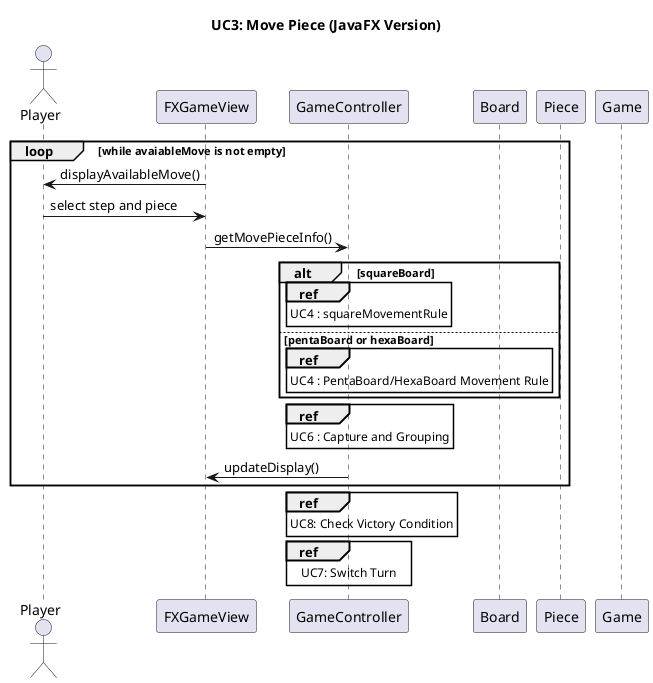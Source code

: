 @startuml
title UC3: Move Piece (JavaFX Version)

actor Player
participant FXGameView as FXGameView
participant GameController as GameController
participant Board as Board
participant Piece as Piece
participant Game as Game

loop while avaiableMove is not empty
FXGameView -> Player : displayAvailableMove()
Player -> FXGameView : select step and piece
FXGameView -> GameController : getMovePieceInfo()
alt squareBoard
	ref over GameController
		UC4 : squareMovementRule
	end ref
else pentaBoard or hexaBoard
	ref over GameController
		UC4 : PentaBoard/HexaBoard Movement Rule
	end ref
end alt
ref over GameController
		UC6 : Capture and Grouping
	end ref
GameController -> FXGameView : updateDisplay()
end loop



'필요 없을듯?'
ref over GameController
	UC8: Check Victory Condition
end ref
ref over GameController
	UC7: Switch Turn
end ref


@enduml
